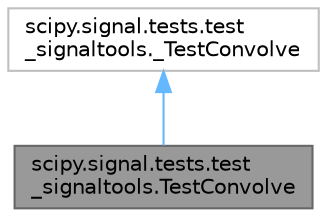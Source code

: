 digraph "scipy.signal.tests.test_signaltools.TestConvolve"
{
 // LATEX_PDF_SIZE
  bgcolor="transparent";
  edge [fontname=Helvetica,fontsize=10,labelfontname=Helvetica,labelfontsize=10];
  node [fontname=Helvetica,fontsize=10,shape=box,height=0.2,width=0.4];
  Node1 [id="Node000001",label="scipy.signal.tests.test\l_signaltools.TestConvolve",height=0.2,width=0.4,color="gray40", fillcolor="grey60", style="filled", fontcolor="black",tooltip=" "];
  Node2 -> Node1 [id="edge1_Node000001_Node000002",dir="back",color="steelblue1",style="solid",tooltip=" "];
  Node2 [id="Node000002",label="scipy.signal.tests.test\l_signaltools._TestConvolve",height=0.2,width=0.4,color="grey75", fillcolor="white", style="filled",URL="$d1/d47/classscipy_1_1signal_1_1tests_1_1test__signaltools_1_1__TestConvolve.html",tooltip=" "];
}
